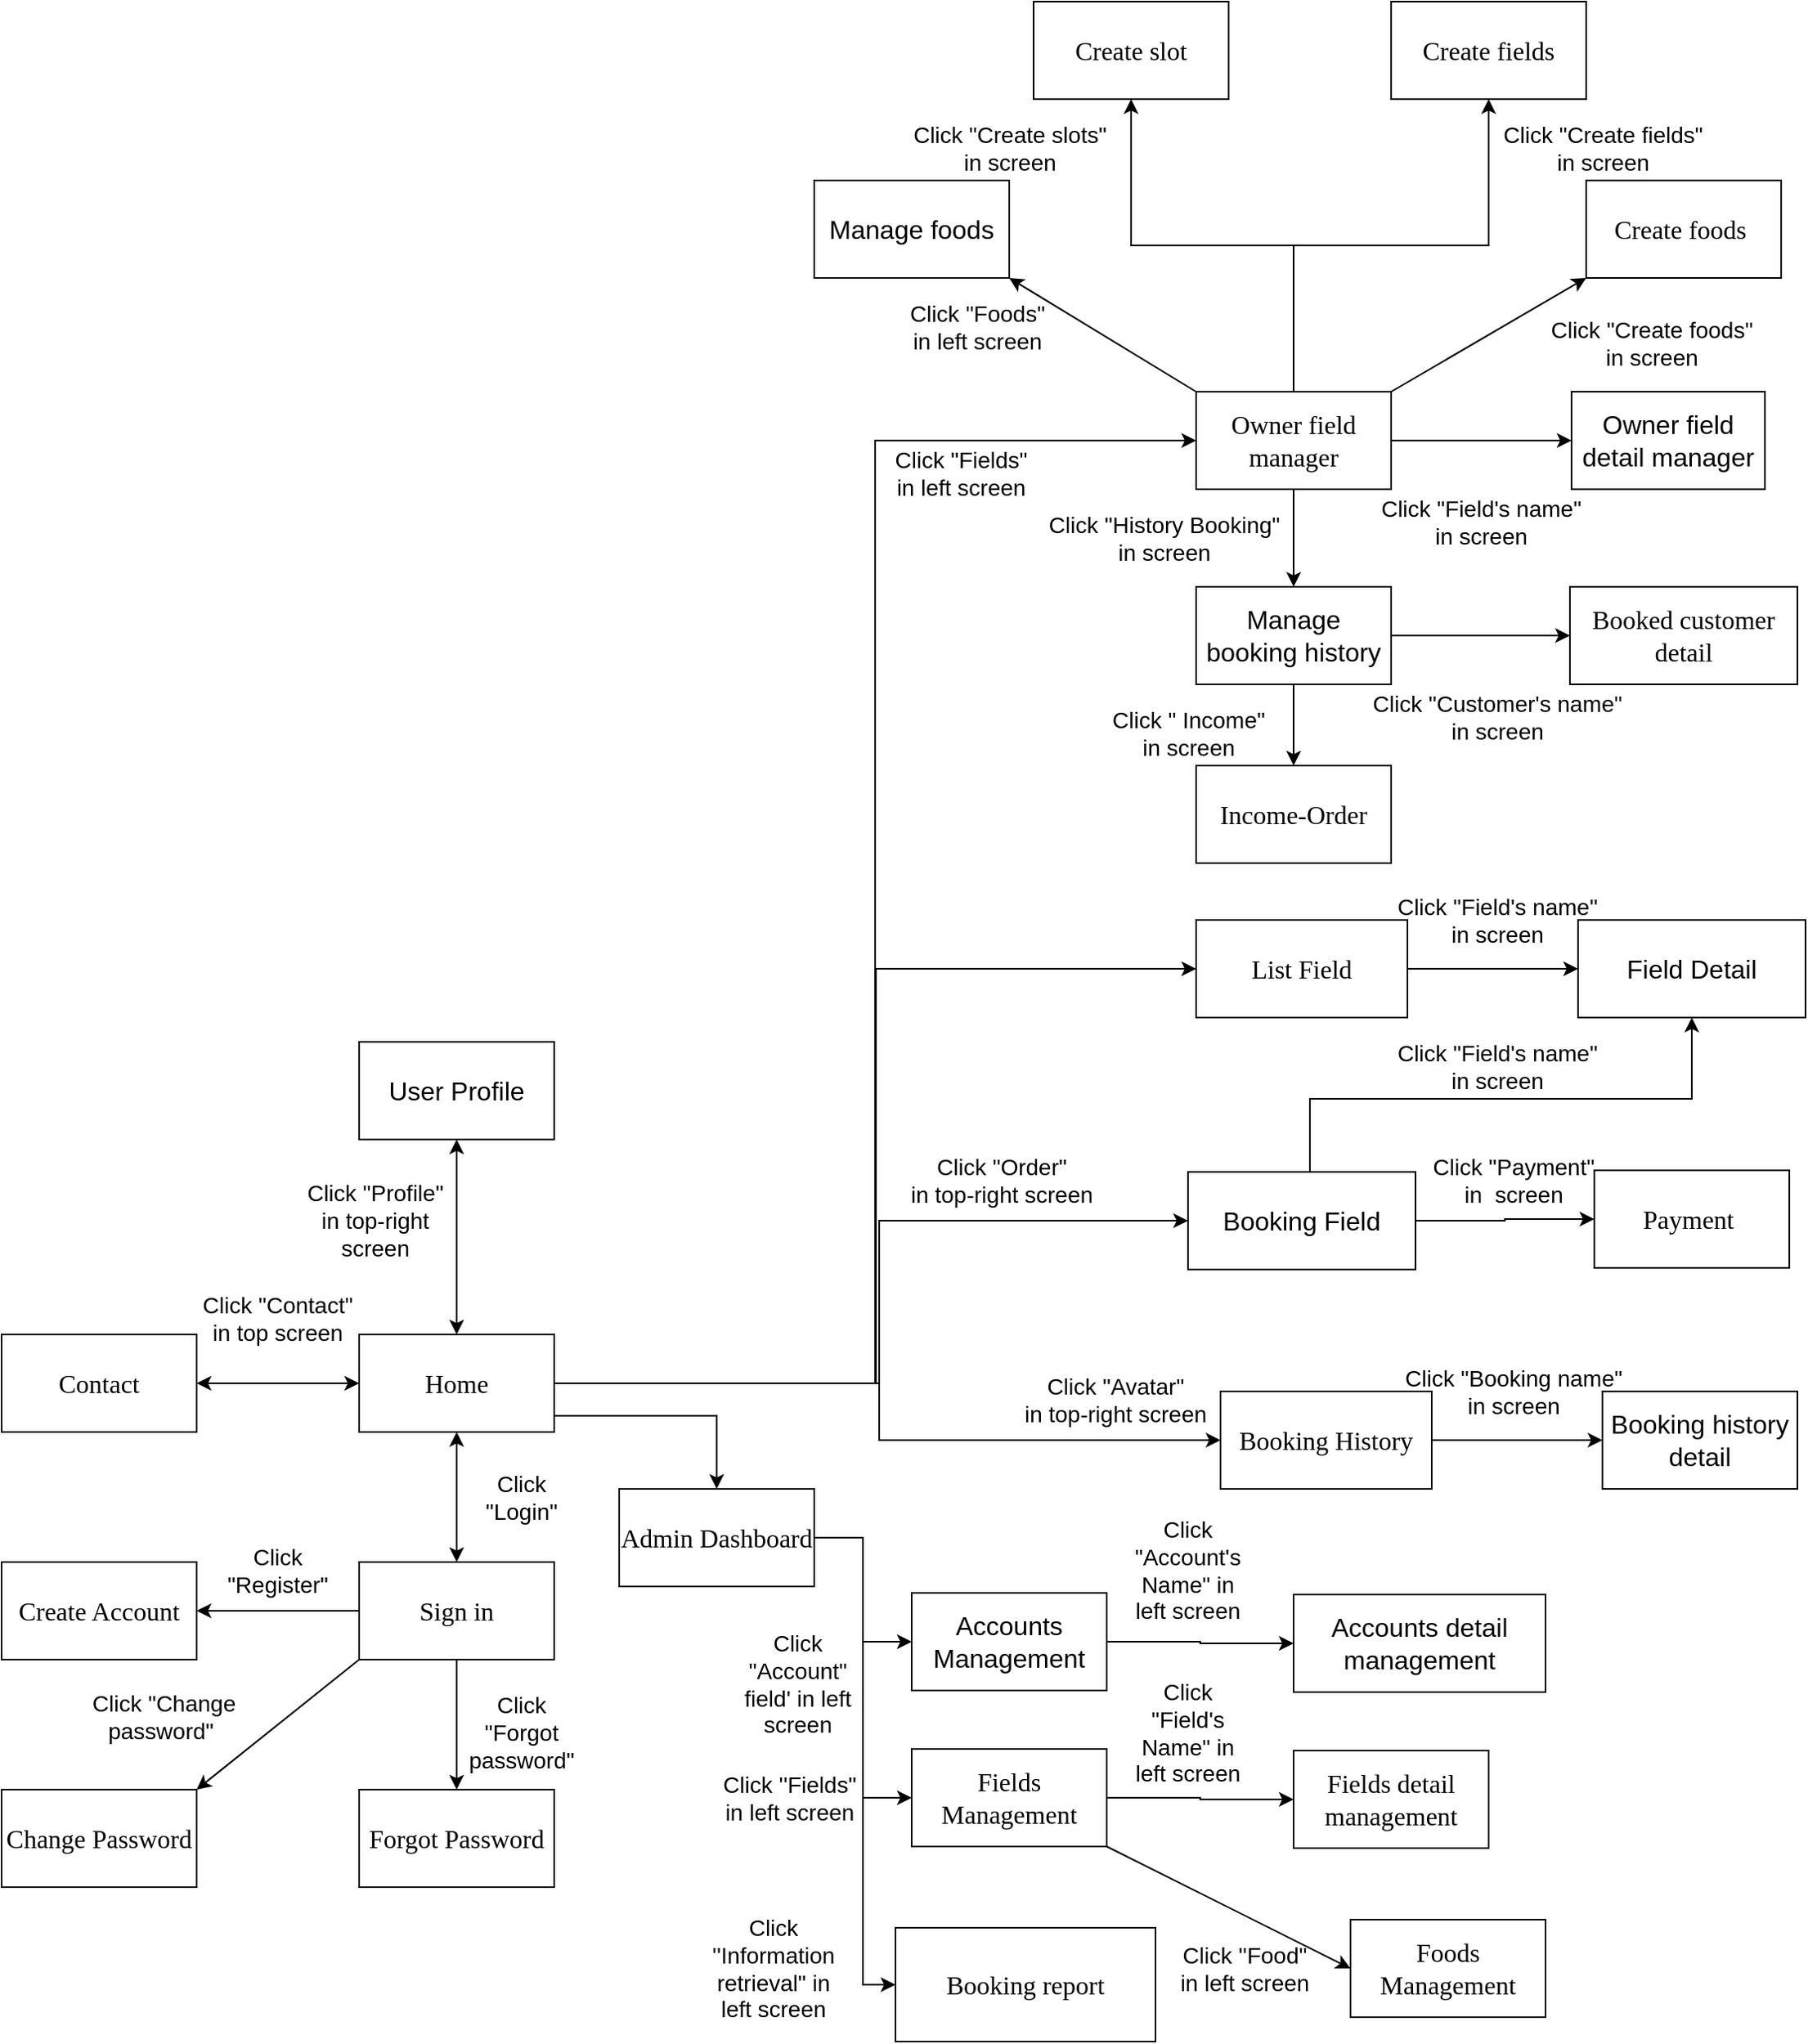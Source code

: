 <mxfile version="18.1.3" type="google"><diagram id="R1o0o27267Zo-8Obg-TR" name="Trang-1"><mxGraphModel grid="1" page="1" gridSize="10" guides="1" tooltips="1" connect="1" arrows="1" fold="1" pageScale="1" pageWidth="827" pageHeight="1169" math="0" shadow="0"><root><mxCell id="0"/><mxCell id="1" parent="0"/><mxCell id="3UtFN3oaAMxkDUghZK1Q-1" style="edgeStyle=orthogonalEdgeStyle;rounded=0;orthogonalLoop=1;jettySize=auto;html=1;fontFamily=Verdana;fontSize=14;endArrow=classic;endFill=1;" edge="1" parent="1" source="3UtFN3oaAMxkDUghZK1Q-5" target="3UtFN3oaAMxkDUghZK1Q-10"><mxGeometry relative="1" as="geometry"><Array as="points"><mxPoint x="510" y="1890"/></Array></mxGeometry></mxCell><mxCell id="3UtFN3oaAMxkDUghZK1Q-2" style="edgeStyle=none;rounded=0;orthogonalLoop=1;jettySize=auto;html=1;entryX=0.5;entryY=0;entryDx=0;entryDy=0;fontFamily=Verdana;fontSize=14;endArrow=classic;endFill=1;startArrow=classic;startFill=1;" edge="1" parent="1" source="3UtFN3oaAMxkDUghZK1Q-5" target="3UtFN3oaAMxkDUghZK1Q-6"><mxGeometry relative="1" as="geometry"/></mxCell><mxCell id="vXtE2BOIjPzEZ-mkyTv--5" style="edgeStyle=orthogonalEdgeStyle;rounded=0;orthogonalLoop=1;jettySize=auto;html=1;entryX=0;entryY=0.5;entryDx=0;entryDy=0;" edge="1" parent="1" source="3UtFN3oaAMxkDUghZK1Q-5" target="3UtFN3oaAMxkDUghZK1Q-52"><mxGeometry relative="1" as="geometry"><Array as="points"><mxPoint x="610" y="1870"/><mxPoint x="610" y="1770"/></Array></mxGeometry></mxCell><mxCell id="vXtE2BOIjPzEZ-mkyTv--6" style="edgeStyle=orthogonalEdgeStyle;rounded=0;orthogonalLoop=1;jettySize=auto;html=1;entryX=0;entryY=0.5;entryDx=0;entryDy=0;" edge="1" parent="1" source="3UtFN3oaAMxkDUghZK1Q-5" target="3UtFN3oaAMxkDUghZK1Q-22"><mxGeometry relative="1" as="geometry"><Array as="points"><mxPoint x="608" y="1870"/><mxPoint x="608" y="1615"/></Array></mxGeometry></mxCell><mxCell id="vXtE2BOIjPzEZ-mkyTv--7" style="edgeStyle=orthogonalEdgeStyle;rounded=0;orthogonalLoop=1;jettySize=auto;html=1;" edge="1" parent="1" source="3UtFN3oaAMxkDUghZK1Q-5" target="3UtFN3oaAMxkDUghZK1Q-31"><mxGeometry relative="1" as="geometry"><Array as="points"><mxPoint x="610" y="1870"/><mxPoint x="610" y="1905"/></Array></mxGeometry></mxCell><mxCell id="vXtE2BOIjPzEZ-mkyTv--8" style="edgeStyle=orthogonalEdgeStyle;rounded=0;orthogonalLoop=1;jettySize=auto;html=1;entryX=0;entryY=0.5;entryDx=0;entryDy=0;" edge="1" parent="1" source="3UtFN3oaAMxkDUghZK1Q-5" target="3UtFN3oaAMxkDUghZK1Q-28"><mxGeometry relative="1" as="geometry"/></mxCell><mxCell id="3UtFN3oaAMxkDUghZK1Q-5" value="&lt;font style=&quot;font-size: 16px;&quot;&gt;Home&lt;/font&gt;" style="rounded=0;whiteSpace=wrap;html=1;fontFamily=Verdana;fontSize=14;strokeColor=#121212;" vertex="1" parent="1"><mxGeometry x="290" y="1840" width="120" height="60" as="geometry"/></mxCell><mxCell id="3UtFN3oaAMxkDUghZK1Q-92" style="edgeStyle=orthogonalEdgeStyle;rounded=0;orthogonalLoop=1;jettySize=auto;html=1;entryX=1;entryY=0.5;entryDx=0;entryDy=0;fontFamily=Verdana;fontSize=16;" edge="1" parent="1" source="3UtFN3oaAMxkDUghZK1Q-6" target="3UtFN3oaAMxkDUghZK1Q-11"><mxGeometry relative="1" as="geometry"/></mxCell><mxCell id="3UtFN3oaAMxkDUghZK1Q-93" style="edgeStyle=orthogonalEdgeStyle;rounded=0;orthogonalLoop=1;jettySize=auto;html=1;entryX=0.5;entryY=0;entryDx=0;entryDy=0;fontFamily=Verdana;fontSize=16;" edge="1" parent="1" source="3UtFN3oaAMxkDUghZK1Q-6" target="3UtFN3oaAMxkDUghZK1Q-12"><mxGeometry relative="1" as="geometry"/></mxCell><mxCell id="3UtFN3oaAMxkDUghZK1Q-6" value="&lt;font style=&quot;font-size: 16px;&quot;&gt;Sign in&lt;/font&gt;" style="rounded=0;whiteSpace=wrap;html=1;fontFamily=Verdana;fontSize=14;strokeColor=#121212;" vertex="1" parent="1"><mxGeometry x="290" y="1980" width="120" height="60" as="geometry"/></mxCell><mxCell id="3UtFN3oaAMxkDUghZK1Q-7" style="edgeStyle=orthogonalEdgeStyle;rounded=0;orthogonalLoop=1;jettySize=auto;html=1;entryX=0;entryY=0.5;entryDx=0;entryDy=0;fontFamily=Verdana;fontSize=14;startArrow=none;startFill=0;endArrow=classic;endFill=1;" edge="1" parent="1" source="3UtFN3oaAMxkDUghZK1Q-10" target="3UtFN3oaAMxkDUghZK1Q-25"><mxGeometry relative="1" as="geometry"/></mxCell><mxCell id="3UtFN3oaAMxkDUghZK1Q-9" style="edgeStyle=orthogonalEdgeStyle;rounded=0;orthogonalLoop=1;jettySize=auto;html=1;entryX=0;entryY=0.5;entryDx=0;entryDy=0;fontFamily=Verdana;fontSize=14;startArrow=none;startFill=0;endArrow=classic;endFill=1;" edge="1" parent="1" target="3UtFN3oaAMxkDUghZK1Q-27"><mxGeometry relative="1" as="geometry"><mxPoint x="590" y="1965" as="sourcePoint"/><Array as="points"><mxPoint x="600" y="1965"/><mxPoint x="600" y="2125"/></Array></mxGeometry></mxCell><mxCell id="3UtFN3oaAMxkDUghZK1Q-65" style="edgeStyle=orthogonalEdgeStyle;rounded=0;orthogonalLoop=1;jettySize=auto;html=1;entryX=0;entryY=0.5;entryDx=0;entryDy=0;fontFamily=Verdana;" edge="1" parent="1" source="3UtFN3oaAMxkDUghZK1Q-10" target="3UtFN3oaAMxkDUghZK1Q-33"><mxGeometry relative="1" as="geometry"><Array as="points"><mxPoint x="600" y="1965"/><mxPoint x="600" y="2240"/></Array></mxGeometry></mxCell><mxCell id="3UtFN3oaAMxkDUghZK1Q-10" value="&lt;font style=&quot;font-size: 16px;&quot;&gt;Admin Dashboard&lt;/font&gt;" style="rounded=0;whiteSpace=wrap;html=1;fontFamily=Verdana;fontSize=14;strokeColor=#121212;" vertex="1" parent="1"><mxGeometry x="450" y="1935" width="120" height="60" as="geometry"/></mxCell><mxCell id="3UtFN3oaAMxkDUghZK1Q-11" value="&lt;font style=&quot;font-size: 16px;&quot;&gt;Create Account&lt;/font&gt;" style="rounded=0;whiteSpace=wrap;html=1;fontFamily=Verdana;fontSize=14;strokeColor=#121212;" vertex="1" parent="1"><mxGeometry x="70" y="1980" width="120" height="60" as="geometry"/></mxCell><mxCell id="3UtFN3oaAMxkDUghZK1Q-12" value="&lt;font style=&quot;font-size: 16px;&quot;&gt;Forgot Password&lt;/font&gt;" style="rounded=0;whiteSpace=wrap;html=1;fontFamily=Verdana;fontSize=14;strokeColor=#121212;" vertex="1" parent="1"><mxGeometry x="290" y="2120" width="120" height="60" as="geometry"/></mxCell><mxCell id="3UtFN3oaAMxkDUghZK1Q-21" style="edgeStyle=orthogonalEdgeStyle;rounded=0;orthogonalLoop=1;jettySize=auto;html=1;exitX=1;exitY=0.5;exitDx=0;exitDy=0;fontSize=14;entryX=0;entryY=0.5;entryDx=0;entryDy=0;" edge="1" parent="1" source="3UtFN3oaAMxkDUghZK1Q-22" target="3UtFN3oaAMxkDUghZK1Q-56"><mxGeometry relative="1" as="geometry"><mxPoint x="970" y="1615.474" as="targetPoint"/></mxGeometry></mxCell><mxCell id="3UtFN3oaAMxkDUghZK1Q-22" value="&lt;font style=&quot;font-size: 16px;&quot;&gt;List Field&lt;/font&gt;" style="whiteSpace=wrap;html=1;rounded=0;fontFamily=Verdana;fontSize=14;strokeColor=#121212;" vertex="1" parent="1"><mxGeometry x="805" y="1585" width="130" height="60" as="geometry"/></mxCell><mxCell id="3UtFN3oaAMxkDUghZK1Q-73" value="" style="edgeStyle=orthogonalEdgeStyle;rounded=0;orthogonalLoop=1;jettySize=auto;html=1;fontFamily=Verdana;fontSize=14;" edge="1" parent="1" source="3UtFN3oaAMxkDUghZK1Q-23" target="3UtFN3oaAMxkDUghZK1Q-62"><mxGeometry relative="1" as="geometry"/></mxCell><mxCell id="fvg-uRc3d_8mjKLgrTvn-7" style="edgeStyle=orthogonalEdgeStyle;rounded=0;orthogonalLoop=1;jettySize=auto;html=1;" edge="1" parent="1" source="3UtFN3oaAMxkDUghZK1Q-23" target="3UtFN3oaAMxkDUghZK1Q-34"><mxGeometry relative="1" as="geometry"/></mxCell><mxCell id="3UtFN3oaAMxkDUghZK1Q-23" value="&lt;span id=&quot;docs-internal-guid-2914a239-7fff-04e1-787a-a9e21abfa2f3&quot;&gt;&lt;span style=&quot;font-size: 12pt; font-family: Arial; background-color: transparent; font-variant-numeric: normal; font-variant-east-asian: normal; vertical-align: baseline;&quot;&gt;Manage booking history&lt;/span&gt;&lt;/span&gt;" style="rounded=0;whiteSpace=wrap;html=1;fontFamily=Verdana;fontSize=14;strokeColor=#121212;" vertex="1" parent="1"><mxGeometry x="805" y="1380" width="120" height="60" as="geometry"/></mxCell><mxCell id="vXtE2BOIjPzEZ-mkyTv--9" style="edgeStyle=orthogonalEdgeStyle;rounded=0;orthogonalLoop=1;jettySize=auto;html=1;entryX=0;entryY=0.5;entryDx=0;entryDy=0;" edge="1" parent="1" source="3UtFN3oaAMxkDUghZK1Q-25" target="vXtE2BOIjPzEZ-mkyTv--2"><mxGeometry relative="1" as="geometry"/></mxCell><mxCell id="3UtFN3oaAMxkDUghZK1Q-25" value="&lt;span id=&quot;docs-internal-guid-d806533c-7fff-01b5-a8be-a16602a1bd2b&quot;&gt;&lt;span style=&quot;font-size: 12pt; font-family: Arial; background-color: transparent; font-variant-numeric: normal; font-variant-east-asian: normal; vertical-align: baseline;&quot;&gt;Accounts &lt;/span&gt;&lt;span style=&quot;font-size: 12pt; font-family: Arial; background-color: rgb(255, 255, 255); font-variant-numeric: normal; font-variant-east-asian: normal; vertical-align: baseline;&quot;&gt;Management&lt;/span&gt;&lt;/span&gt;" style="rounded=0;whiteSpace=wrap;html=1;fontFamily=Verdana;fontSize=14;strokeColor=#121212;" vertex="1" parent="1"><mxGeometry x="630" y="1999" width="120" height="60" as="geometry"/></mxCell><mxCell id="vXtE2BOIjPzEZ-mkyTv--10" style="edgeStyle=orthogonalEdgeStyle;rounded=0;orthogonalLoop=1;jettySize=auto;html=1;entryX=0;entryY=0.5;entryDx=0;entryDy=0;" edge="1" parent="1" source="3UtFN3oaAMxkDUghZK1Q-27" target="vXtE2BOIjPzEZ-mkyTv--3"><mxGeometry relative="1" as="geometry"/></mxCell><mxCell id="3UtFN3oaAMxkDUghZK1Q-27" value="&lt;span id=&quot;docs-internal-guid-192b69c6-7fff-b063-df39-efc6a6507971&quot;&gt;&lt;span style=&quot;font-size: 12pt; background-color: rgb(255, 255, 255); font-variant-numeric: normal; font-variant-east-asian: normal; vertical-align: baseline;&quot;&gt;Fields Management&lt;/span&gt;&lt;/span&gt;" style="rounded=0;whiteSpace=wrap;html=1;fontFamily=Verdana;fontSize=14;strokeColor=#121212;" vertex="1" parent="1"><mxGeometry x="630" y="2095" width="120" height="60" as="geometry"/></mxCell><mxCell id="3UtFN3oaAMxkDUghZK1Q-70" style="edgeStyle=orthogonalEdgeStyle;rounded=0;orthogonalLoop=1;jettySize=auto;html=1;entryX=0.5;entryY=1;entryDx=0;entryDy=0;fontFamily=Verdana;fontSize=14;" edge="1" parent="1" source="3UtFN3oaAMxkDUghZK1Q-28" target="3UtFN3oaAMxkDUghZK1Q-68"><mxGeometry relative="1" as="geometry"/></mxCell><mxCell id="fvg-uRc3d_8mjKLgrTvn-8" style="edgeStyle=orthogonalEdgeStyle;rounded=0;orthogonalLoop=1;jettySize=auto;html=1;entryX=0.5;entryY=0;entryDx=0;entryDy=0;" edge="1" parent="1" source="3UtFN3oaAMxkDUghZK1Q-28" target="3UtFN3oaAMxkDUghZK1Q-23"><mxGeometry relative="1" as="geometry"/></mxCell><mxCell id="UiaQQRyabKV_Wr3AHK4q-15" style="edgeStyle=orthogonalEdgeStyle;rounded=0;orthogonalLoop=1;jettySize=auto;html=1;entryX=0.5;entryY=1;entryDx=0;entryDy=0;" edge="1" parent="1" source="3UtFN3oaAMxkDUghZK1Q-28" target="UiaQQRyabKV_Wr3AHK4q-14"><mxGeometry relative="1" as="geometry"/></mxCell><mxCell id="3UtFN3oaAMxkDUghZK1Q-28" value="&lt;span id=&quot;docs-internal-guid-7a1f3831-7fff-ce7d-4ebd-f7e7c66e9ff0&quot;&gt;&lt;span style=&quot;font-size: 12pt; background-color: rgb(255, 255, 255); font-variant-numeric: normal; font-variant-east-asian: normal; vertical-align: baseline;&quot;&gt;Owner field manager&lt;/span&gt;&lt;/span&gt;" style="rounded=0;whiteSpace=wrap;html=1;fontFamily=Verdana;fontSize=14;strokeColor=#121212;" vertex="1" parent="1"><mxGeometry x="805" y="1260" width="120" height="60" as="geometry"/></mxCell><mxCell id="3UtFN3oaAMxkDUghZK1Q-30" style="edgeStyle=orthogonalEdgeStyle;rounded=0;orthogonalLoop=1;jettySize=auto;html=1;fontSize=14;entryX=0;entryY=0.5;entryDx=0;entryDy=0;" edge="1" parent="1" source="3UtFN3oaAMxkDUghZK1Q-31" target="3UtFN3oaAMxkDUghZK1Q-49"><mxGeometry relative="1" as="geometry"><mxPoint x="1150" y="1885" as="targetPoint"/></mxGeometry></mxCell><mxCell id="3UtFN3oaAMxkDUghZK1Q-31" value="&lt;font style=&quot;font-size: 16px;&quot;&gt;Booking History&lt;/font&gt;" style="rounded=0;whiteSpace=wrap;html=1;fontFamily=Verdana;fontSize=14;strokeColor=#121212;" vertex="1" parent="1"><mxGeometry x="820" y="1875" width="130" height="60" as="geometry"/></mxCell><mxCell id="3UtFN3oaAMxkDUghZK1Q-33" value="&lt;b id=&quot;docs-internal-guid-cab9d217-7fff-d4ae-d97d-ef876ce9ef14&quot; style=&quot;font-weight:normal;&quot;&gt;&lt;span style=&quot;font-size: 12pt; color: rgb(0, 0, 0); background-color: transparent; font-weight: 400; font-style: normal; font-variant: normal; text-decoration: none; vertical-align: baseline;&quot;&gt;Booking report&lt;/span&gt;&lt;/b&gt;" style="rounded=0;whiteSpace=wrap;html=1;fontFamily=Verdana;fontSize=14;strokeColor=#121212;" vertex="1" parent="1"><mxGeometry x="620" y="2205" width="160" height="70" as="geometry"/></mxCell><mxCell id="3UtFN3oaAMxkDUghZK1Q-34" value="&lt;font style=&quot;font-size: 16px;&quot;&gt;Income-Order&lt;/font&gt;" style="rounded=0;whiteSpace=wrap;html=1;fontFamily=Verdana;fontSize=14;strokeColor=#121212;" vertex="1" parent="1"><mxGeometry x="805" y="1490" width="120" height="60" as="geometry"/></mxCell><mxCell id="3UtFN3oaAMxkDUghZK1Q-35" value="" style="endArrow=classic;html=1;rounded=0;exitX=0.5;exitY=0;exitDx=0;exitDy=0;startArrow=classic;startFill=1;entryX=0.5;entryY=1;entryDx=0;entryDy=0;" edge="1" parent="1" source="3UtFN3oaAMxkDUghZK1Q-5" target="3UtFN3oaAMxkDUghZK1Q-48"><mxGeometry width="50" height="50" relative="1" as="geometry"><mxPoint x="760" y="1950" as="sourcePoint"/><mxPoint x="350" y="1740" as="targetPoint"/></mxGeometry></mxCell><mxCell id="3UtFN3oaAMxkDUghZK1Q-36" value="Click &quot;Register&quot;" style="text;html=1;strokeColor=none;fillColor=none;align=center;verticalAlign=middle;whiteSpace=wrap;rounded=0;fontSize=14;" vertex="1" parent="1"><mxGeometry x="200" y="1970" width="80" height="30" as="geometry"/></mxCell><mxCell id="3UtFN3oaAMxkDUghZK1Q-39" value="Click &quot;Forgot password&quot;" style="text;html=1;strokeColor=none;fillColor=none;align=center;verticalAlign=middle;whiteSpace=wrap;rounded=0;fontSize=14;" vertex="1" parent="1"><mxGeometry x="360" y="2070" width="60" height="30" as="geometry"/></mxCell><mxCell id="3UtFN3oaAMxkDUghZK1Q-42" value="Click &quot;Account&quot; field' in left screen" style="text;html=1;strokeColor=none;fillColor=none;align=center;verticalAlign=middle;whiteSpace=wrap;rounded=0;fontSize=14;" vertex="1" parent="1"><mxGeometry x="520" y="2040" width="80" height="30" as="geometry"/></mxCell><mxCell id="3UtFN3oaAMxkDUghZK1Q-44" value="Click ''Information retrieval&quot; in left screen" style="text;html=1;strokeColor=none;fillColor=none;align=center;verticalAlign=middle;whiteSpace=wrap;rounded=0;fontSize=14;" vertex="1" parent="1"><mxGeometry x="500" y="2215" width="90" height="30" as="geometry"/></mxCell><mxCell id="3UtFN3oaAMxkDUghZK1Q-45" value="Click &quot;History Booking&quot;&lt;br&gt;in screen" style="text;html=1;align=center;verticalAlign=middle;resizable=0;points=[];autosize=1;strokeColor=none;fillColor=none;fontSize=14;" vertex="1" parent="1"><mxGeometry x="705" y="1330" width="160" height="40" as="geometry"/></mxCell><mxCell id="3UtFN3oaAMxkDUghZK1Q-46" value="Click &quot; Income&quot; &lt;br&gt;in screen" style="text;html=1;align=center;verticalAlign=middle;resizable=0;points=[];autosize=1;strokeColor=none;fillColor=none;fontSize=14;" vertex="1" parent="1"><mxGeometry x="745" y="1450" width="110" height="40" as="geometry"/></mxCell><mxCell id="3UtFN3oaAMxkDUghZK1Q-47" value="Click &quot;Avatar&quot;&lt;br&gt;in top-right screen" style="text;html=1;align=center;verticalAlign=middle;resizable=0;points=[];autosize=1;strokeColor=none;fillColor=none;fontSize=14;" vertex="1" parent="1"><mxGeometry x="690" y="1860" width="130" height="40" as="geometry"/></mxCell><mxCell id="3UtFN3oaAMxkDUghZK1Q-48" value="&lt;font style=&quot;font-size: 16px;&quot;&gt;User Profile&lt;/font&gt;" style="rounded=0;whiteSpace=wrap;html=1;" vertex="1" parent="1"><mxGeometry x="290" y="1660" width="120" height="60" as="geometry"/></mxCell><mxCell id="3UtFN3oaAMxkDUghZK1Q-49" value="&lt;span id=&quot;docs-internal-guid-b9efbe2b-7fff-e02c-9afa-85d2e958d2ef&quot;&gt;&lt;span style=&quot;font-size: 12pt; font-family: Arial; background-color: transparent; font-variant-numeric: normal; font-variant-east-asian: normal; vertical-align: baseline;&quot;&gt;Booking history detail&lt;/span&gt;&lt;/span&gt;" style="rounded=0;whiteSpace=wrap;html=1;" vertex="1" parent="1"><mxGeometry x="1055" y="1875.004" width="120" height="60" as="geometry"/></mxCell><mxCell id="3UtFN3oaAMxkDUghZK1Q-50" style="edgeStyle=orthogonalEdgeStyle;rounded=0;orthogonalLoop=1;jettySize=auto;html=1;" edge="1" parent="1" source="3UtFN3oaAMxkDUghZK1Q-52" target="3UtFN3oaAMxkDUghZK1Q-53"><mxGeometry relative="1" as="geometry"/></mxCell><mxCell id="3UtFN3oaAMxkDUghZK1Q-86" style="edgeStyle=orthogonalEdgeStyle;rounded=0;orthogonalLoop=1;jettySize=auto;html=1;entryX=0.5;entryY=1;entryDx=0;entryDy=0;fontFamily=Verdana;fontSize=16;" edge="1" parent="1" source="3UtFN3oaAMxkDUghZK1Q-52" target="3UtFN3oaAMxkDUghZK1Q-56"><mxGeometry relative="1" as="geometry"><Array as="points"><mxPoint x="875" y="1695"/><mxPoint x="1110" y="1695"/></Array></mxGeometry></mxCell><mxCell id="3UtFN3oaAMxkDUghZK1Q-52" value="&lt;font style=&quot;font-size: 16px;&quot;&gt;Booking Field&lt;/font&gt;" style="rounded=0;whiteSpace=wrap;html=1;" vertex="1" parent="1"><mxGeometry x="800" y="1740" width="140" height="60" as="geometry"/></mxCell><mxCell id="3UtFN3oaAMxkDUghZK1Q-53" value="&lt;font style=&quot;font-size: 16px;&quot; face=&quot;Verdana&quot;&gt;Payment&amp;nbsp;&lt;/font&gt;" style="rounded=0;whiteSpace=wrap;html=1;" vertex="1" parent="1"><mxGeometry x="1050" y="1739.004" width="120" height="60" as="geometry"/></mxCell><mxCell id="3UtFN3oaAMxkDUghZK1Q-56" value="&lt;font style=&quot;font-size: 16px;&quot;&gt;Field Detail&lt;/font&gt;" style="rounded=0;whiteSpace=wrap;html=1;" vertex="1" parent="1"><mxGeometry x="1040" y="1585" width="140" height="60" as="geometry"/></mxCell><mxCell id="3UtFN3oaAMxkDUghZK1Q-57" value="&lt;span id=&quot;docs-internal-guid-4925b392-7fff-e594-b5d2-be0fbf33f6e0&quot;&gt;&lt;span style=&quot;font-size: 12pt; font-family: Arial; background-color: rgb(255, 255, 255); font-variant-numeric: normal; font-variant-east-asian: normal; vertical-align: baseline;&quot;&gt;Owner field detail manager&lt;/span&gt;&lt;/span&gt;" style="rounded=0;whiteSpace=wrap;html=1;fontSize=14;" vertex="1" parent="1"><mxGeometry x="1036" y="1260" width="119" height="60" as="geometry"/></mxCell><mxCell id="3UtFN3oaAMxkDUghZK1Q-58" value="" style="endArrow=classic;html=1;rounded=0;fontSize=14;exitX=1;exitY=0.5;exitDx=0;exitDy=0;entryX=0;entryY=0.5;entryDx=0;entryDy=0;" edge="1" parent="1" source="3UtFN3oaAMxkDUghZK1Q-28" target="3UtFN3oaAMxkDUghZK1Q-57"><mxGeometry width="50" height="50" relative="1" as="geometry"><mxPoint x="925" y="1430" as="sourcePoint"/><mxPoint x="975" y="1380" as="targetPoint"/></mxGeometry></mxCell><mxCell id="3UtFN3oaAMxkDUghZK1Q-59" value="&lt;font style=&quot;font-size: 16px;&quot;&gt;Contact&lt;/font&gt;" style="rounded=0;whiteSpace=wrap;html=1;fontFamily=Verdana;fontSize=14;strokeColor=#121212;" vertex="1" parent="1"><mxGeometry x="70" y="1840" width="120" height="60" as="geometry"/></mxCell><mxCell id="3UtFN3oaAMxkDUghZK1Q-60" value="" style="endArrow=classic;startArrow=classic;html=1;rounded=0;entryX=0;entryY=0.5;entryDx=0;entryDy=0;exitX=1;exitY=0.5;exitDx=0;exitDy=0;" edge="1" parent="1" source="3UtFN3oaAMxkDUghZK1Q-59" target="3UtFN3oaAMxkDUghZK1Q-5"><mxGeometry width="50" height="50" relative="1" as="geometry"><mxPoint x="280" y="1990" as="sourcePoint"/><mxPoint x="330" y="1940" as="targetPoint"/></mxGeometry></mxCell><mxCell id="3UtFN3oaAMxkDUghZK1Q-62" value="&lt;font style=&quot;font-size: 16px;&quot; face=&quot;Verdana&quot;&gt;Booked customer detail&lt;/font&gt;" style="rounded=0;whiteSpace=wrap;html=1;fontSize=14;" vertex="1" parent="1"><mxGeometry x="1035" y="1380" width="140" height="60" as="geometry"/></mxCell><mxCell id="3UtFN3oaAMxkDUghZK1Q-66" value="Click ''Fields&quot; in left screen" style="text;html=1;strokeColor=none;fillColor=none;align=center;verticalAlign=middle;whiteSpace=wrap;rounded=0;fontSize=14;" vertex="1" parent="1"><mxGeometry x="510" y="2110" width="90" height="30" as="geometry"/></mxCell><mxCell id="3UtFN3oaAMxkDUghZK1Q-67" value="Click &quot;Fields&quot; &lt;br&gt;in left screen" style="text;html=1;align=center;verticalAlign=middle;resizable=0;points=[];autosize=1;strokeColor=none;fillColor=none;fontSize=14;" vertex="1" parent="1"><mxGeometry x="610" y="1290" width="100" height="40" as="geometry"/></mxCell><mxCell id="3UtFN3oaAMxkDUghZK1Q-68" value="&lt;span id=&quot;docs-internal-guid-a0433ad3-7fff-d0a6-f4f5-3cc767cfc540&quot;&gt;&lt;span style=&quot;font-size: 12pt; background-color: rgb(255, 255, 255); font-variant-numeric: normal; font-variant-east-asian: normal; vertical-align: baseline;&quot;&gt;&lt;font face=&quot;Verdana&quot;&gt;Create fields&lt;/font&gt;&lt;/span&gt;&lt;/span&gt;" style="rounded=0;whiteSpace=wrap;html=1;fontSize=14;" vertex="1" parent="1"><mxGeometry x="925" y="1020" width="120" height="60" as="geometry"/></mxCell><mxCell id="3UtFN3oaAMxkDUghZK1Q-74" value="Click &quot;Field's name&quot;&lt;br&gt;in screen" style="text;html=1;align=center;verticalAlign=middle;resizable=0;points=[];autosize=1;strokeColor=none;fillColor=none;fontSize=14;" vertex="1" parent="1"><mxGeometry x="910" y="1320" width="140" height="40" as="geometry"/></mxCell><mxCell id="3UtFN3oaAMxkDUghZK1Q-75" value="Click &quot;Customer's name&quot;&lt;br&gt;in screen" style="text;html=1;align=center;verticalAlign=middle;resizable=0;points=[];autosize=1;strokeColor=none;fillColor=none;fontSize=14;" vertex="1" parent="1"><mxGeometry x="905" y="1440" width="170" height="40" as="geometry"/></mxCell><mxCell id="3UtFN3oaAMxkDUghZK1Q-76" value="Click &quot;Field's name&quot;&lt;br&gt;in screen" style="text;html=1;align=center;verticalAlign=middle;resizable=0;points=[];autosize=1;strokeColor=none;fillColor=none;fontSize=14;" vertex="1" parent="1"><mxGeometry x="920" y="1565" width="140" height="40" as="geometry"/></mxCell><mxCell id="3UtFN3oaAMxkDUghZK1Q-78" value="Click &quot;Order&quot;&lt;br&gt;in top-right screen" style="text;html=1;align=center;verticalAlign=middle;resizable=0;points=[];autosize=1;strokeColor=none;fillColor=none;fontSize=14;" vertex="1" parent="1"><mxGeometry x="620" y="1725" width="130" height="40" as="geometry"/></mxCell><mxCell id="3UtFN3oaAMxkDUghZK1Q-79" value="Click &quot;Payment&quot;&lt;br&gt;in&amp;nbsp; screen" style="text;html=1;align=center;verticalAlign=middle;resizable=0;points=[];autosize=1;strokeColor=none;fillColor=none;fontSize=14;" vertex="1" parent="1"><mxGeometry x="945" y="1725" width="110" height="40" as="geometry"/></mxCell><mxCell id="3UtFN3oaAMxkDUghZK1Q-80" value="Click &quot;Booking name&quot;&lt;br&gt;in screen" style="text;html=1;align=center;verticalAlign=middle;resizable=0;points=[];autosize=1;strokeColor=none;fillColor=none;fontSize=14;" vertex="1" parent="1"><mxGeometry x="925" y="1855" width="150" height="40" as="geometry"/></mxCell><mxCell id="3UtFN3oaAMxkDUghZK1Q-82" value="Click &quot;Profile&quot; in top-right screen" style="text;html=1;strokeColor=none;fillColor=none;align=center;verticalAlign=middle;whiteSpace=wrap;rounded=0;fontSize=14;" vertex="1" parent="1"><mxGeometry x="250" y="1750" width="100" height="40" as="geometry"/></mxCell><mxCell id="3UtFN3oaAMxkDUghZK1Q-84" value="Click &quot;Contact&quot; in top screen" style="text;html=1;strokeColor=none;fillColor=none;align=center;verticalAlign=middle;whiteSpace=wrap;rounded=0;fontSize=14;" vertex="1" parent="1"><mxGeometry x="190" y="1810" width="100" height="40" as="geometry"/></mxCell><mxCell id="3UtFN3oaAMxkDUghZK1Q-87" value="Click &quot;Login&quot;" style="text;html=1;strokeColor=none;fillColor=none;align=center;verticalAlign=middle;whiteSpace=wrap;rounded=0;fontSize=14;" vertex="1" parent="1"><mxGeometry x="350" y="1925" width="80" height="30" as="geometry"/></mxCell><mxCell id="3UtFN3oaAMxkDUghZK1Q-88" value="Click &quot;Create fields&quot; &lt;br&gt;in screen" style="text;html=1;align=center;verticalAlign=middle;resizable=0;points=[];autosize=1;strokeColor=none;fillColor=none;fontSize=14;" vertex="1" parent="1"><mxGeometry x="985" y="1090" width="140" height="40" as="geometry"/></mxCell><mxCell id="3UtFN3oaAMxkDUghZK1Q-89" value="Click &quot;Field's name&quot;&lt;br&gt;in screen" style="text;html=1;align=center;verticalAlign=middle;resizable=0;points=[];autosize=1;strokeColor=none;fillColor=none;fontSize=14;" vertex="1" parent="1"><mxGeometry x="920" y="1655" width="140" height="40" as="geometry"/></mxCell><mxCell id="vXtE2BOIjPzEZ-mkyTv--2" value="&lt;span id=&quot;docs-internal-guid-d806533c-7fff-01b5-a8be-a16602a1bd2b&quot;&gt;&lt;span style=&quot;font-size: 12pt; font-family: Arial; background-color: transparent; font-variant-numeric: normal; font-variant-east-asian: normal; vertical-align: baseline;&quot;&gt;Accounts detail m&lt;/span&gt;&lt;span style=&quot;font-size: 12pt; font-family: Arial; background-color: rgb(255, 255, 255); font-variant-numeric: normal; font-variant-east-asian: normal; vertical-align: baseline;&quot;&gt;anagement&lt;/span&gt;&lt;/span&gt;" style="rounded=0;whiteSpace=wrap;html=1;fontFamily=Verdana;fontSize=14;strokeColor=#121212;" vertex="1" parent="1"><mxGeometry x="865" y="2000" width="155" height="60" as="geometry"/></mxCell><mxCell id="vXtE2BOIjPzEZ-mkyTv--3" value="&lt;span id=&quot;docs-internal-guid-192b69c6-7fff-b063-df39-efc6a6507971&quot;&gt;&lt;span style=&quot;font-size: 12pt; background-color: rgb(255, 255, 255); font-variant-numeric: normal; font-variant-east-asian: normal; vertical-align: baseline;&quot;&gt;Fields detail management&lt;/span&gt;&lt;/span&gt;" style="rounded=0;whiteSpace=wrap;html=1;fontFamily=Verdana;fontSize=14;strokeColor=#121212;" vertex="1" parent="1"><mxGeometry x="865" y="2096" width="120" height="60" as="geometry"/></mxCell><mxCell id="HDLz2g6r194e9xrvC4dA-7" value="&lt;span id=&quot;docs-internal-guid-192b69c6-7fff-b063-df39-efc6a6507971&quot;&gt;&lt;span style=&quot;font-size: 12pt; background-color: rgb(255, 255, 255); font-variant-numeric: normal; font-variant-east-asian: normal; vertical-align: baseline;&quot;&gt;Foods Management&lt;/span&gt;&lt;/span&gt;" style="rounded=0;whiteSpace=wrap;html=1;fontFamily=Verdana;fontSize=14;strokeColor=#121212;" vertex="1" parent="1"><mxGeometry x="900" y="2200" width="120" height="60" as="geometry"/></mxCell><mxCell id="HDLz2g6r194e9xrvC4dA-9" value="Click ''Food&quot; in left screen" style="text;html=1;strokeColor=none;fillColor=none;align=center;verticalAlign=middle;whiteSpace=wrap;rounded=0;fontSize=14;" vertex="1" parent="1"><mxGeometry x="790" y="2215" width="90" height="30" as="geometry"/></mxCell><mxCell id="HDLz2g6r194e9xrvC4dA-10" value="&lt;font style=&quot;font-size: 16px;&quot;&gt;Change Password&lt;/font&gt;" style="rounded=0;whiteSpace=wrap;html=1;fontFamily=Verdana;fontSize=14;strokeColor=#121212;" vertex="1" parent="1"><mxGeometry x="70" y="2120" width="120" height="60" as="geometry"/></mxCell><mxCell id="HDLz2g6r194e9xrvC4dA-12" value="" style="endArrow=classic;html=1;rounded=0;entryX=1;entryY=0;entryDx=0;entryDy=0;exitX=0;exitY=1;exitDx=0;exitDy=0;" edge="1" parent="1" source="3UtFN3oaAMxkDUghZK1Q-6" target="HDLz2g6r194e9xrvC4dA-10"><mxGeometry width="50" height="50" relative="1" as="geometry"><mxPoint x="620" y="2020" as="sourcePoint"/><mxPoint x="670" y="1970" as="targetPoint"/></mxGeometry></mxCell><mxCell id="UiaQQRyabKV_Wr3AHK4q-1" value="&lt;span id=&quot;docs-internal-guid-a0433ad3-7fff-d0a6-f4f5-3cc767cfc540&quot;&gt;&lt;span style=&quot;font-size: 12pt; background-color: rgb(255, 255, 255); font-variant-numeric: normal; font-variant-east-asian: normal; vertical-align: baseline;&quot;&gt;&lt;font face=&quot;Verdana&quot;&gt;Create foods&amp;nbsp;&lt;/font&gt;&lt;/span&gt;&lt;/span&gt;" style="rounded=0;whiteSpace=wrap;html=1;fontSize=14;" vertex="1" parent="1"><mxGeometry x="1045" y="1130" width="120" height="60" as="geometry"/></mxCell><mxCell id="UiaQQRyabKV_Wr3AHK4q-2" value="" style="endArrow=classic;html=1;rounded=0;exitX=1;exitY=0;exitDx=0;exitDy=0;entryX=0;entryY=1;entryDx=0;entryDy=0;" edge="1" parent="1" source="3UtFN3oaAMxkDUghZK1Q-28" target="UiaQQRyabKV_Wr3AHK4q-1"><mxGeometry width="50" height="50" relative="1" as="geometry"><mxPoint x="950" y="1480" as="sourcePoint"/><mxPoint x="1000" y="1430" as="targetPoint"/></mxGeometry></mxCell><mxCell id="UiaQQRyabKV_Wr3AHK4q-3" value="&lt;span id=&quot;docs-internal-guid-2914a239-7fff-04e1-787a-a9e21abfa2f3&quot;&gt;&lt;span style=&quot;font-size: 12pt; font-family: Arial; background-color: transparent; font-variant-numeric: normal; font-variant-east-asian: normal; vertical-align: baseline;&quot;&gt;Manage foods&lt;/span&gt;&lt;/span&gt;" style="rounded=0;whiteSpace=wrap;html=1;fontFamily=Verdana;fontSize=14;strokeColor=#121212;" vertex="1" parent="1"><mxGeometry x="570" y="1130" width="120" height="60" as="geometry"/></mxCell><mxCell id="UiaQQRyabKV_Wr3AHK4q-4" value="" style="endArrow=classic;html=1;rounded=0;entryX=1;entryY=1;entryDx=0;entryDy=0;exitX=0;exitY=0;exitDx=0;exitDy=0;" edge="1" parent="1" source="3UtFN3oaAMxkDUghZK1Q-28" target="UiaQQRyabKV_Wr3AHK4q-3"><mxGeometry width="50" height="50" relative="1" as="geometry"><mxPoint x="950" y="1490" as="sourcePoint"/><mxPoint x="1000" y="1440" as="targetPoint"/></mxGeometry></mxCell><mxCell id="UiaQQRyabKV_Wr3AHK4q-5" value="Click &quot;Foods&quot; &lt;br&gt;in left screen" style="text;html=1;align=center;verticalAlign=middle;resizable=0;points=[];autosize=1;strokeColor=none;fillColor=none;fontSize=14;" vertex="1" parent="1"><mxGeometry x="620" y="1200" width="100" height="40" as="geometry"/></mxCell><mxCell id="UiaQQRyabKV_Wr3AHK4q-6" value="Click &quot;Create foods&quot; &lt;br&gt;in screen" style="text;html=1;align=center;verticalAlign=middle;resizable=0;points=[];autosize=1;strokeColor=none;fillColor=none;fontSize=14;" vertex="1" parent="1"><mxGeometry x="1015" y="1210" width="140" height="40" as="geometry"/></mxCell><mxCell id="UiaQQRyabKV_Wr3AHK4q-7" value="" style="endArrow=classic;html=1;rounded=0;exitX=1;exitY=1;exitDx=0;exitDy=0;entryX=0;entryY=0.5;entryDx=0;entryDy=0;" edge="1" parent="1" source="3UtFN3oaAMxkDUghZK1Q-27" target="HDLz2g6r194e9xrvC4dA-7"><mxGeometry width="50" height="50" relative="1" as="geometry"><mxPoint x="730" y="1890" as="sourcePoint"/><mxPoint x="780" y="1840" as="targetPoint"/></mxGeometry></mxCell><mxCell id="UiaQQRyabKV_Wr3AHK4q-11" value="Click &quot;Account's Name&quot; in left screen" style="text;html=1;strokeColor=none;fillColor=none;align=center;verticalAlign=middle;whiteSpace=wrap;rounded=0;fontSize=14;" vertex="1" parent="1"><mxGeometry x="760" y="1970" width="80" height="30" as="geometry"/></mxCell><mxCell id="UiaQQRyabKV_Wr3AHK4q-12" value="Click &quot;Field's Name&quot; in left screen" style="text;html=1;strokeColor=none;fillColor=none;align=center;verticalAlign=middle;whiteSpace=wrap;rounded=0;fontSize=14;" vertex="1" parent="1"><mxGeometry x="760" y="2070" width="80" height="30" as="geometry"/></mxCell><mxCell id="UiaQQRyabKV_Wr3AHK4q-13" value="Click &quot;Change password&quot;&amp;nbsp;" style="text;html=1;strokeColor=none;fillColor=none;align=center;verticalAlign=middle;whiteSpace=wrap;rounded=0;fontSize=14;" vertex="1" parent="1"><mxGeometry x="120" y="2055" width="100" height="40" as="geometry"/></mxCell><mxCell id="UiaQQRyabKV_Wr3AHK4q-14" value="&lt;span id=&quot;docs-internal-guid-a0433ad3-7fff-d0a6-f4f5-3cc767cfc540&quot;&gt;&lt;span style=&quot;font-size: 12pt; background-color: rgb(255, 255, 255); font-variant-numeric: normal; font-variant-east-asian: normal; vertical-align: baseline;&quot;&gt;&lt;font face=&quot;Verdana&quot;&gt;Create slot&lt;/font&gt;&lt;/span&gt;&lt;/span&gt;" style="rounded=0;whiteSpace=wrap;html=1;fontSize=14;" vertex="1" parent="1"><mxGeometry x="705" y="1020" width="120" height="60" as="geometry"/></mxCell><mxCell id="UiaQQRyabKV_Wr3AHK4q-16" value="Click &quot;Create slots&quot; &lt;br&gt;in screen" style="text;html=1;align=center;verticalAlign=middle;resizable=0;points=[];autosize=1;strokeColor=none;fillColor=none;fontSize=14;" vertex="1" parent="1"><mxGeometry x="625" y="1090" width="130" height="40" as="geometry"/></mxCell></root></mxGraphModel></diagram></mxfile>
